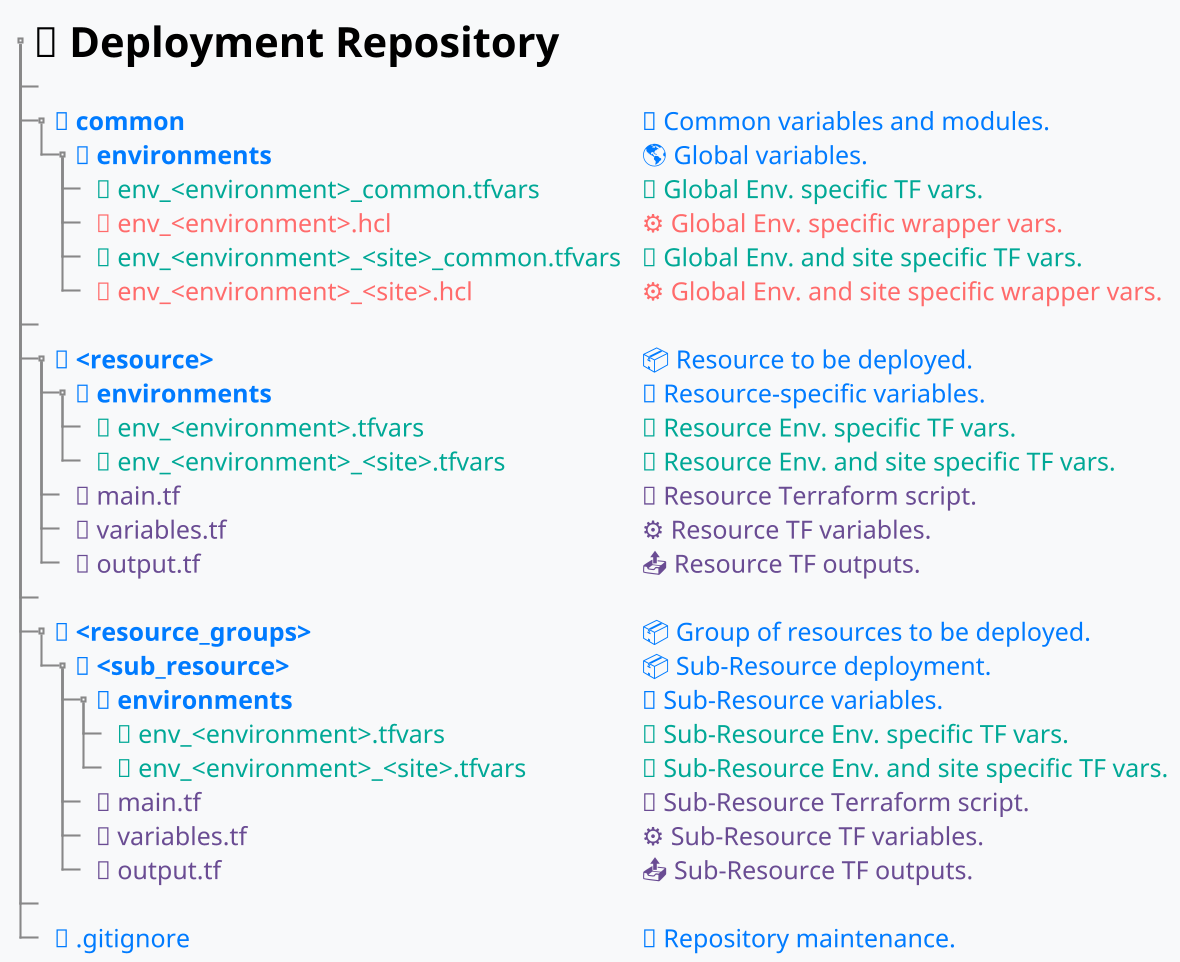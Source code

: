 @startuml
skinparam dpi 200
skinparam defaultFontName Roboto
skinparam defaultFontSize 16
skinparam shadowing false
skinparam backgroundColor #f8f9fa
skinparam handwritten false

salt
{
{T
+ <size:20><b>🚀 Deployment Repository</b></size>
++
++ <color:#007BFF><b>📂 common</b></color>                               | <color:#007BFF>🔹 Common variables and modules.</color>
+++ <color:#007BFF><b>📂 environments</b></color>                        | <color:#007BFF>🌎 Global variables.</color>
++++ <color:#00A896>📜 env_<environment>_common.tfvars</color>           | <color:#00A896>📌 Global Env. specific TF vars.</color>
++++ <color:#FF6B6B>🔖 env_<environment>.hcl</color>                     | <color:#FF6B6B>⚙️ Global Env. specific wrapper vars.</color>
++++ <color:#00A896>📜 env_<environment>_<site>_common.tfvars</color>    | <color:#00A896>📌 Global Env. and site specific TF vars.</color>
++++ <color:#FF6B6B>🔖 env_<environment>_<site>.hcl</color>              | <color:#FF6B6B>⚙️ Global Env. and site specific wrapper vars.</color>
++
++ <color:#007BFF><b>📂 <resource></b></color>                           | <color:#007BFF>📦 Resource to be deployed.</color>
+++ <color:#007BFF><b>📂 environments</b></color>                        | <color:#007BFF>🔄 Resource-specific variables.</color>
++++ <color:#00A896>📜 env_<environment>.tfvars</color>                  | <color:#00A896>📌 Resource Env. specific TF vars.</color>
++++ <color:#00A896>📜 env_<environment>_<site>.tfvars</color>           | <color:#00A896>📌 Resource Env. and site specific TF vars.</color>
+++ <color:#6A4C93>🔷 main.tf</color>                                    | <color:#6A4C93>📜 Resource Terraform script.</color>
+++ <color:#6A4C93>🔷 variables.tf</color>                               | <color:#6A4C93>⚙️ Resource TF variables.</color>
+++ <color:#6A4C93>🔷 output.tf</color>                                  | <color:#6A4C93>📤 Resource TF outputs.</color>
++
++ <color:#007BFF><b>📂 <resource_groups></b></color>                    | <color:#007BFF>📦 Group of resources to be deployed.</color>
+++ <color:#007BFF><b>📂 <sub_resource></b></color>                      | <color:#007BFF>📦 Sub-Resource deployment.</color>
++++ <color:#007BFF><b>📂 environments</b></color>                       | <color:#007BFF>🔄 Sub-Resource variables.</color>
+++++ <color:#00A896>📜 env_<environment>.tfvars</color>                 | <color:#00A896>📌 Sub-Resource Env. specific TF vars.</color>
+++++ <color:#00A896>📜 env_<environment>_<site>.tfvars</color>          | <color:#00A896>📌 Sub-Resource Env. and site specific TF vars.</color>
++++ <color:#6A4C93>🔷 main.tf</color>                                   | <color:#6A4C93>📜 Sub-Resource Terraform script.</color>
++++ <color:#6A4C93>🔷 variables.tf</color>                              | <color:#6A4C93>⚙️ Sub-Resource TF variables.</color>
++++ <color:#6A4C93>🔷 output.tf</color>                                 | <color:#6A4C93>📤 Sub-Resource TF outputs.</color>
++
++ <color:#007BFF>📄 .gitignore</color>                                  | <color:#007BFF>📌 Repository maintenance.</color>
}
}
@enduml